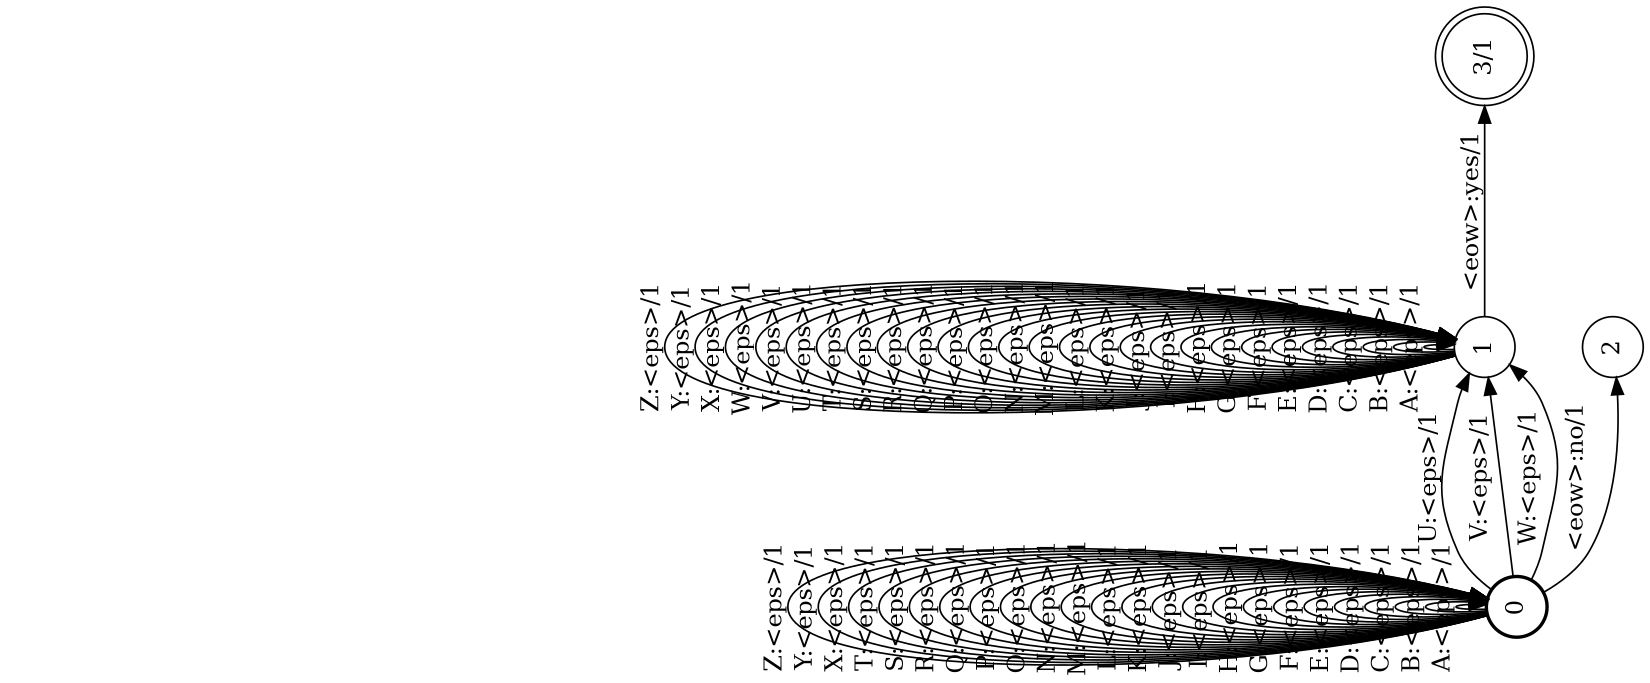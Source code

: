 digraph FST {
rankdir = LR;
size = "8.5,11";
label = "";
center = 1;
orientation = Landscape;
ranksep = "0.4";
nodesep = "0.25";
0 [label = "0", shape = circle, style = bold, fontsize = 14]
	0 -> 0 [label = "A:<eps>/1", fontsize = 14];
	0 -> 0 [label = "B:<eps>/1", fontsize = 14];
	0 -> 0 [label = "C:<eps>/1", fontsize = 14];
	0 -> 0 [label = "D:<eps>/1", fontsize = 14];
	0 -> 0 [label = "E:<eps>/1", fontsize = 14];
	0 -> 0 [label = "F:<eps>/1", fontsize = 14];
	0 -> 0 [label = "G:<eps>/1", fontsize = 14];
	0 -> 0 [label = "H:<eps>/1", fontsize = 14];
	0 -> 0 [label = "I:<eps>/1", fontsize = 14];
	0 -> 0 [label = "J:<eps>/1", fontsize = 14];
	0 -> 0 [label = "K:<eps>/1", fontsize = 14];
	0 -> 0 [label = "L:<eps>/1", fontsize = 14];
	0 -> 0 [label = "M:<eps>/1", fontsize = 14];
	0 -> 0 [label = "N:<eps>/1", fontsize = 14];
	0 -> 0 [label = "O:<eps>/1", fontsize = 14];
	0 -> 0 [label = "P:<eps>/1", fontsize = 14];
	0 -> 0 [label = "Q:<eps>/1", fontsize = 14];
	0 -> 0 [label = "R:<eps>/1", fontsize = 14];
	0 -> 0 [label = "S:<eps>/1", fontsize = 14];
	0 -> 0 [label = "T:<eps>/1", fontsize = 14];
	0 -> 1 [label = "U:<eps>/1", fontsize = 14];
	0 -> 1 [label = "V:<eps>/1", fontsize = 14];
	0 -> 1 [label = "W:<eps>/1", fontsize = 14];
	0 -> 0 [label = "X:<eps>/1", fontsize = 14];
	0 -> 0 [label = "Y:<eps>/1", fontsize = 14];
	0 -> 0 [label = "Z:<eps>/1", fontsize = 14];
	0 -> 2 [label = "<eow>:no/1", fontsize = 14];
1 [label = "1", shape = circle, style = solid, fontsize = 14]
	1 -> 3 [label = "<eow>:yes/1", fontsize = 14];
	1 -> 1 [label = "A:<eps>/1", fontsize = 14];
	1 -> 1 [label = "B:<eps>/1", fontsize = 14];
	1 -> 1 [label = "C:<eps>/1", fontsize = 14];
	1 -> 1 [label = "D:<eps>/1", fontsize = 14];
	1 -> 1 [label = "E:<eps>/1", fontsize = 14];
	1 -> 1 [label = "F:<eps>/1", fontsize = 14];
	1 -> 1 [label = "G:<eps>/1", fontsize = 14];
	1 -> 1 [label = "H:<eps>/1", fontsize = 14];
	1 -> 1 [label = "I:<eps>/1", fontsize = 14];
	1 -> 1 [label = "J:<eps>/1", fontsize = 14];
	1 -> 1 [label = "K:<eps>/1", fontsize = 14];
	1 -> 1 [label = "L:<eps>/1", fontsize = 14];
	1 -> 1 [label = "M:<eps>/1", fontsize = 14];
	1 -> 1 [label = "N:<eps>/1", fontsize = 14];
	1 -> 1 [label = "O:<eps>/1", fontsize = 14];
	1 -> 1 [label = "P:<eps>/1", fontsize = 14];
	1 -> 1 [label = "Q:<eps>/1", fontsize = 14];
	1 -> 1 [label = "R:<eps>/1", fontsize = 14];
	1 -> 1 [label = "S:<eps>/1", fontsize = 14];
	1 -> 1 [label = "T:<eps>/1", fontsize = 14];
	1 -> 1 [label = "U:<eps>/1", fontsize = 14];
	1 -> 1 [label = "V:<eps>/1", fontsize = 14];
	1 -> 1 [label = "W:<eps>/1", fontsize = 14];
	1 -> 1 [label = "X:<eps>/1", fontsize = 14];
	1 -> 1 [label = "Y:<eps>/1", fontsize = 14];
	1 -> 1 [label = "Z:<eps>/1", fontsize = 14];
2 [label = "2", shape = circle, style = solid, fontsize = 14]
3 [label = "3/1", shape = doublecircle, style = solid, fontsize = 14]
}
